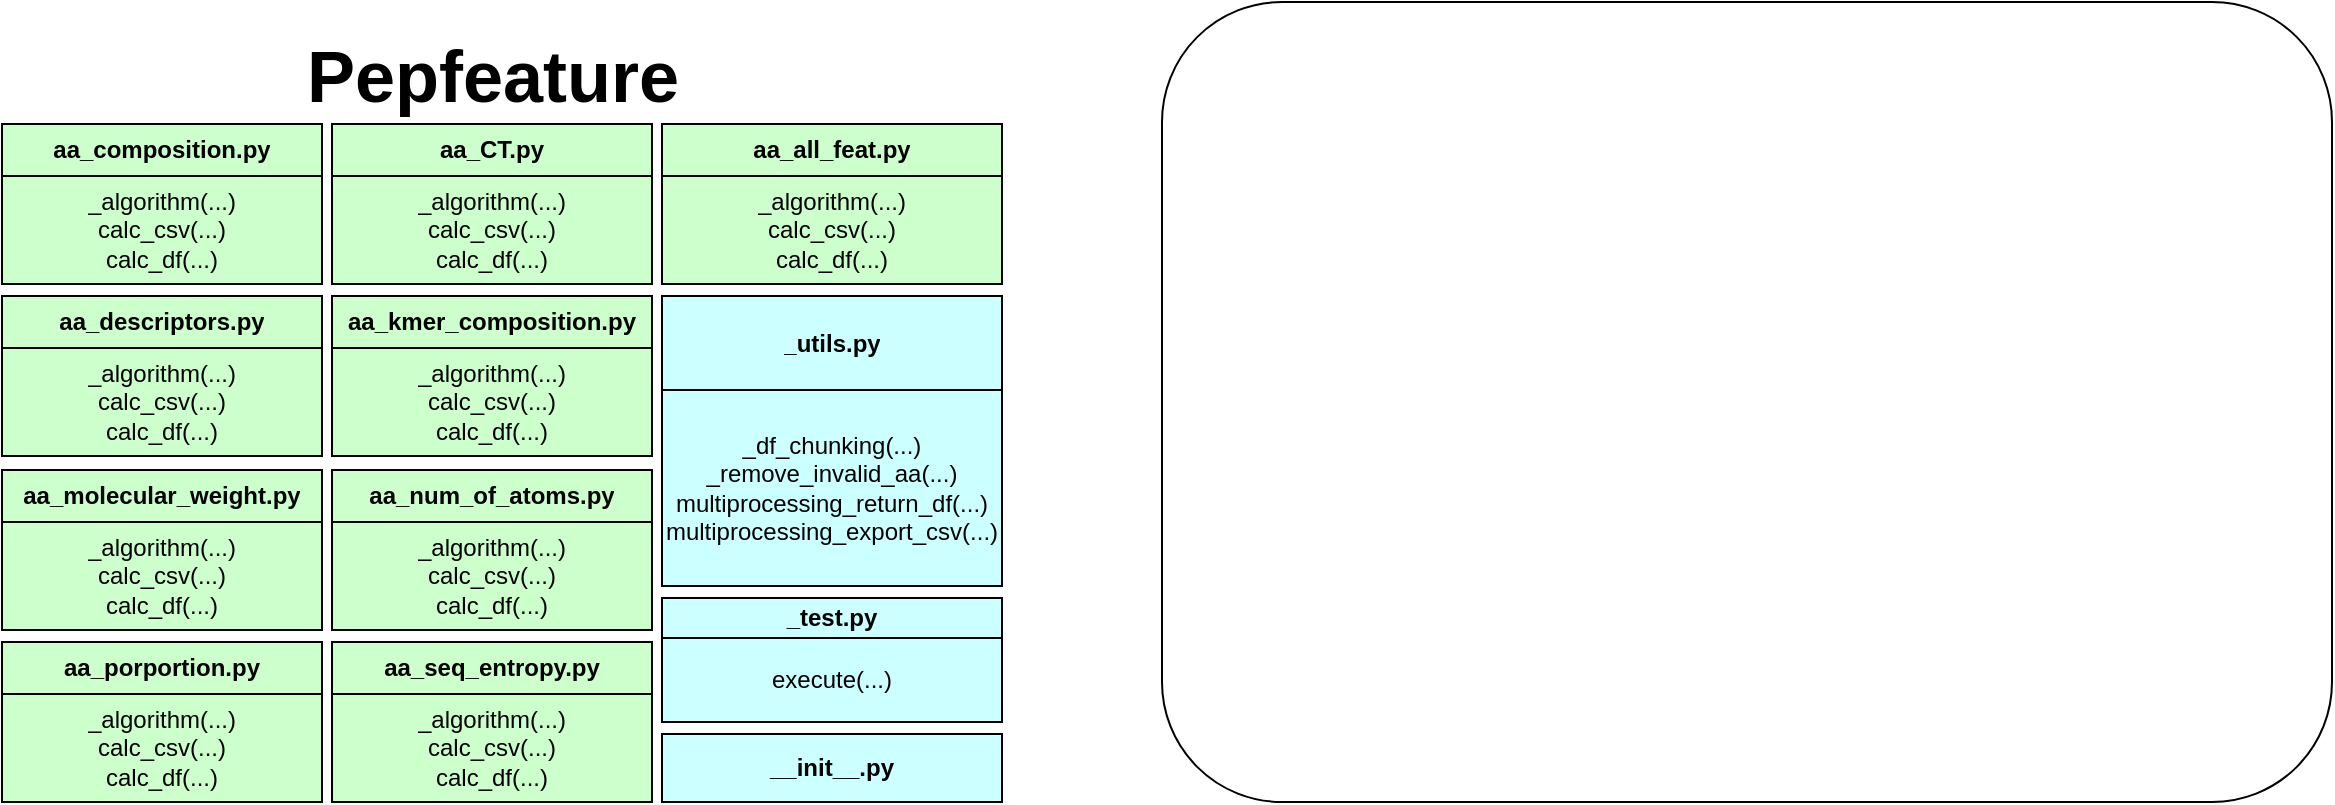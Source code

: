 <mxfile version="14.6.6" type="device" pages="3"><diagram id="pHwHAVKBLwY_TS_KgNLG" name="modules &amp; functions"><mxGraphModel dx="1038" dy="580" grid="1" gridSize="10" guides="1" tooltips="1" connect="1" arrows="1" fold="1" page="1" pageScale="1" pageWidth="850" pageHeight="1100" math="0" shadow="0"><root><mxCell id="0"/><mxCell id="1" parent="0"/><mxCell id="DJa1gVAaIkAfZosdGKEl-42" value="" style="shape=table;html=1;whiteSpace=wrap;startSize=0;container=1;collapsible=0;childLayout=tableLayout;fillColor=#CCFFCC;" parent="1" vertex="1"><mxGeometry x="20" y="285" width="160" height="80" as="geometry"/></mxCell><mxCell id="DJa1gVAaIkAfZosdGKEl-43" value="" style="shape=partialRectangle;html=1;whiteSpace=wrap;collapsible=0;dropTarget=0;pointerEvents=0;fillColor=none;top=0;left=0;bottom=0;right=0;points=[[0,0.5],[1,0.5]];portConstraint=eastwest;" parent="DJa1gVAaIkAfZosdGKEl-42" vertex="1"><mxGeometry width="160" height="26" as="geometry"/></mxCell><mxCell id="DJa1gVAaIkAfZosdGKEl-44" value="&lt;b&gt;aa_composition.py&lt;/b&gt;" style="shape=partialRectangle;html=1;whiteSpace=wrap;connectable=0;overflow=hidden;fillColor=none;top=0;left=0;bottom=0;right=0;" parent="DJa1gVAaIkAfZosdGKEl-43" vertex="1"><mxGeometry width="160" height="26" as="geometry"/></mxCell><mxCell id="DJa1gVAaIkAfZosdGKEl-45" value="" style="shape=partialRectangle;html=1;whiteSpace=wrap;collapsible=0;dropTarget=0;pointerEvents=0;fillColor=none;top=0;left=0;bottom=0;right=0;points=[[0,0.5],[1,0.5]];portConstraint=eastwest;" parent="DJa1gVAaIkAfZosdGKEl-42" vertex="1"><mxGeometry y="26" width="160" height="54" as="geometry"/></mxCell><mxCell id="DJa1gVAaIkAfZosdGKEl-46" value="_algorithm(...)&lt;br&gt;calc_csv(...)&lt;br&gt;calc_df(...)" style="shape=partialRectangle;html=1;whiteSpace=wrap;connectable=0;overflow=hidden;fillColor=none;top=0;left=0;bottom=0;right=0;" parent="DJa1gVAaIkAfZosdGKEl-45" vertex="1"><mxGeometry width="160" height="54" as="geometry"/></mxCell><mxCell id="DJa1gVAaIkAfZosdGKEl-58" value="" style="shape=table;html=1;whiteSpace=wrap;startSize=0;container=1;collapsible=0;childLayout=tableLayout;fillColor=#CCFFCC;" parent="1" vertex="1"><mxGeometry x="350" y="285" width="170" height="80" as="geometry"/></mxCell><mxCell id="DJa1gVAaIkAfZosdGKEl-59" value="" style="shape=partialRectangle;html=1;whiteSpace=wrap;collapsible=0;dropTarget=0;pointerEvents=0;fillColor=none;top=0;left=0;bottom=0;right=0;points=[[0,0.5],[1,0.5]];portConstraint=eastwest;" parent="DJa1gVAaIkAfZosdGKEl-58" vertex="1"><mxGeometry width="170" height="26" as="geometry"/></mxCell><mxCell id="DJa1gVAaIkAfZosdGKEl-60" value="&lt;b&gt;aa_all_feat.py&lt;/b&gt;" style="shape=partialRectangle;html=1;whiteSpace=wrap;connectable=0;overflow=hidden;fillColor=none;top=0;left=0;bottom=0;right=0;" parent="DJa1gVAaIkAfZosdGKEl-59" vertex="1"><mxGeometry width="170" height="26" as="geometry"/></mxCell><mxCell id="DJa1gVAaIkAfZosdGKEl-61" value="" style="shape=partialRectangle;html=1;whiteSpace=wrap;collapsible=0;dropTarget=0;pointerEvents=0;fillColor=none;top=0;left=0;bottom=0;right=0;points=[[0,0.5],[1,0.5]];portConstraint=eastwest;" parent="DJa1gVAaIkAfZosdGKEl-58" vertex="1"><mxGeometry y="26" width="170" height="54" as="geometry"/></mxCell><mxCell id="DJa1gVAaIkAfZosdGKEl-62" value="_algorithm(...)&lt;br&gt;calc_csv(...)&lt;br&gt;calc_df(...)" style="shape=partialRectangle;html=1;whiteSpace=wrap;connectable=0;overflow=hidden;fillColor=none;top=0;left=0;bottom=0;right=0;" parent="DJa1gVAaIkAfZosdGKEl-61" vertex="1"><mxGeometry width="170" height="54" as="geometry"/></mxCell><mxCell id="DJa1gVAaIkAfZosdGKEl-63" value="" style="shape=table;html=1;whiteSpace=wrap;startSize=0;container=1;collapsible=0;childLayout=tableLayout;fillColor=#CCFFCC;" parent="1" vertex="1"><mxGeometry x="185" y="285" width="160" height="80" as="geometry"/></mxCell><mxCell id="DJa1gVAaIkAfZosdGKEl-64" value="" style="shape=partialRectangle;html=1;whiteSpace=wrap;collapsible=0;dropTarget=0;pointerEvents=0;fillColor=none;top=0;left=0;bottom=0;right=0;points=[[0,0.5],[1,0.5]];portConstraint=eastwest;" parent="DJa1gVAaIkAfZosdGKEl-63" vertex="1"><mxGeometry width="160" height="26" as="geometry"/></mxCell><mxCell id="DJa1gVAaIkAfZosdGKEl-65" value="&lt;b&gt;aa_CT.py&lt;/b&gt;" style="shape=partialRectangle;html=1;whiteSpace=wrap;connectable=0;overflow=hidden;fillColor=none;top=0;left=0;bottom=0;right=0;" parent="DJa1gVAaIkAfZosdGKEl-64" vertex="1"><mxGeometry width="160" height="26" as="geometry"/></mxCell><mxCell id="DJa1gVAaIkAfZosdGKEl-66" value="" style="shape=partialRectangle;html=1;whiteSpace=wrap;collapsible=0;dropTarget=0;pointerEvents=0;fillColor=none;top=0;left=0;bottom=0;right=0;points=[[0,0.5],[1,0.5]];portConstraint=eastwest;" parent="DJa1gVAaIkAfZosdGKEl-63" vertex="1"><mxGeometry y="26" width="160" height="54" as="geometry"/></mxCell><mxCell id="DJa1gVAaIkAfZosdGKEl-67" value="_algorithm(...)&lt;br&gt;calc_csv(...)&lt;br&gt;calc_df(...)" style="shape=partialRectangle;html=1;whiteSpace=wrap;connectable=0;overflow=hidden;fillColor=none;top=0;left=0;bottom=0;right=0;" parent="DJa1gVAaIkAfZosdGKEl-66" vertex="1"><mxGeometry width="160" height="54" as="geometry"/></mxCell><mxCell id="DJa1gVAaIkAfZosdGKEl-68" value="" style="shape=table;html=1;whiteSpace=wrap;startSize=0;container=1;collapsible=0;childLayout=tableLayout;fillColor=#CCFFCC;" parent="1" vertex="1"><mxGeometry x="20" y="371" width="160" height="80" as="geometry"/></mxCell><mxCell id="DJa1gVAaIkAfZosdGKEl-69" value="" style="shape=partialRectangle;html=1;whiteSpace=wrap;collapsible=0;dropTarget=0;pointerEvents=0;fillColor=none;top=0;left=0;bottom=0;right=0;points=[[0,0.5],[1,0.5]];portConstraint=eastwest;" parent="DJa1gVAaIkAfZosdGKEl-68" vertex="1"><mxGeometry width="160" height="26" as="geometry"/></mxCell><mxCell id="DJa1gVAaIkAfZosdGKEl-70" value="&lt;b&gt;aa_descriptors.py&lt;/b&gt;" style="shape=partialRectangle;html=1;whiteSpace=wrap;connectable=0;overflow=hidden;fillColor=none;top=0;left=0;bottom=0;right=0;" parent="DJa1gVAaIkAfZosdGKEl-69" vertex="1"><mxGeometry width="160" height="26" as="geometry"/></mxCell><mxCell id="DJa1gVAaIkAfZosdGKEl-71" value="" style="shape=partialRectangle;html=1;whiteSpace=wrap;collapsible=0;dropTarget=0;pointerEvents=0;fillColor=none;top=0;left=0;bottom=0;right=0;points=[[0,0.5],[1,0.5]];portConstraint=eastwest;" parent="DJa1gVAaIkAfZosdGKEl-68" vertex="1"><mxGeometry y="26" width="160" height="54" as="geometry"/></mxCell><mxCell id="DJa1gVAaIkAfZosdGKEl-72" value="_algorithm(...)&lt;br&gt;calc_csv(...)&lt;br&gt;calc_df(...)" style="shape=partialRectangle;html=1;whiteSpace=wrap;connectable=0;overflow=hidden;fillColor=none;top=0;left=0;bottom=0;right=0;" parent="DJa1gVAaIkAfZosdGKEl-71" vertex="1"><mxGeometry width="160" height="54" as="geometry"/></mxCell><mxCell id="DJa1gVAaIkAfZosdGKEl-73" value="" style="shape=table;html=1;whiteSpace=wrap;startSize=0;container=1;collapsible=0;childLayout=tableLayout;fillColor=#CCFFCC;" parent="1" vertex="1"><mxGeometry x="185" y="371" width="160" height="80" as="geometry"/></mxCell><mxCell id="DJa1gVAaIkAfZosdGKEl-74" value="" style="shape=partialRectangle;html=1;whiteSpace=wrap;collapsible=0;dropTarget=0;pointerEvents=0;fillColor=none;top=0;left=0;bottom=0;right=0;points=[[0,0.5],[1,0.5]];portConstraint=eastwest;" parent="DJa1gVAaIkAfZosdGKEl-73" vertex="1"><mxGeometry width="160" height="26" as="geometry"/></mxCell><mxCell id="DJa1gVAaIkAfZosdGKEl-75" value="&lt;b&gt;aa_kmer_composition.py&lt;/b&gt;" style="shape=partialRectangle;html=1;whiteSpace=wrap;connectable=0;overflow=hidden;fillColor=none;top=0;left=0;bottom=0;right=0;" parent="DJa1gVAaIkAfZosdGKEl-74" vertex="1"><mxGeometry width="160" height="26" as="geometry"/></mxCell><mxCell id="DJa1gVAaIkAfZosdGKEl-76" value="" style="shape=partialRectangle;html=1;whiteSpace=wrap;collapsible=0;dropTarget=0;pointerEvents=0;fillColor=none;top=0;left=0;bottom=0;right=0;points=[[0,0.5],[1,0.5]];portConstraint=eastwest;" parent="DJa1gVAaIkAfZosdGKEl-73" vertex="1"><mxGeometry y="26" width="160" height="54" as="geometry"/></mxCell><mxCell id="DJa1gVAaIkAfZosdGKEl-77" value="_algorithm(...)&lt;br&gt;calc_csv(...)&lt;br&gt;calc_df(...)" style="shape=partialRectangle;html=1;whiteSpace=wrap;connectable=0;overflow=hidden;fillColor=none;top=0;left=0;bottom=0;right=0;" parent="DJa1gVAaIkAfZosdGKEl-76" vertex="1"><mxGeometry width="160" height="54" as="geometry"/></mxCell><mxCell id="DJa1gVAaIkAfZosdGKEl-78" value="" style="shape=table;html=1;whiteSpace=wrap;startSize=0;container=1;collapsible=0;childLayout=tableLayout;fillColor=#CCFFCC;" parent="1" vertex="1"><mxGeometry x="20" y="458" width="160" height="80" as="geometry"/></mxCell><mxCell id="DJa1gVAaIkAfZosdGKEl-79" value="" style="shape=partialRectangle;html=1;whiteSpace=wrap;collapsible=0;dropTarget=0;pointerEvents=0;fillColor=none;top=0;left=0;bottom=0;right=0;points=[[0,0.5],[1,0.5]];portConstraint=eastwest;" parent="DJa1gVAaIkAfZosdGKEl-78" vertex="1"><mxGeometry width="160" height="26" as="geometry"/></mxCell><mxCell id="DJa1gVAaIkAfZosdGKEl-80" value="&lt;b&gt;aa_molecular_weight.py&lt;/b&gt;" style="shape=partialRectangle;html=1;whiteSpace=wrap;connectable=0;overflow=hidden;fillColor=none;top=0;left=0;bottom=0;right=0;" parent="DJa1gVAaIkAfZosdGKEl-79" vertex="1"><mxGeometry width="160" height="26" as="geometry"/></mxCell><mxCell id="DJa1gVAaIkAfZosdGKEl-81" value="" style="shape=partialRectangle;html=1;whiteSpace=wrap;collapsible=0;dropTarget=0;pointerEvents=0;fillColor=none;top=0;left=0;bottom=0;right=0;points=[[0,0.5],[1,0.5]];portConstraint=eastwest;" parent="DJa1gVAaIkAfZosdGKEl-78" vertex="1"><mxGeometry y="26" width="160" height="54" as="geometry"/></mxCell><mxCell id="DJa1gVAaIkAfZosdGKEl-82" value="_algorithm(...)&lt;br&gt;calc_csv(...)&lt;br&gt;calc_df(...)" style="shape=partialRectangle;html=1;whiteSpace=wrap;connectable=0;overflow=hidden;fillColor=none;top=0;left=0;bottom=0;right=0;" parent="DJa1gVAaIkAfZosdGKEl-81" vertex="1"><mxGeometry width="160" height="54" as="geometry"/></mxCell><mxCell id="DJa1gVAaIkAfZosdGKEl-83" value="" style="shape=table;html=1;whiteSpace=wrap;startSize=0;container=1;collapsible=0;childLayout=tableLayout;fillColor=#CCFFCC;" parent="1" vertex="1"><mxGeometry x="185" y="458" width="160" height="80" as="geometry"/></mxCell><mxCell id="DJa1gVAaIkAfZosdGKEl-84" value="" style="shape=partialRectangle;html=1;whiteSpace=wrap;collapsible=0;dropTarget=0;pointerEvents=0;fillColor=none;top=0;left=0;bottom=0;right=0;points=[[0,0.5],[1,0.5]];portConstraint=eastwest;" parent="DJa1gVAaIkAfZosdGKEl-83" vertex="1"><mxGeometry width="160" height="26" as="geometry"/></mxCell><mxCell id="DJa1gVAaIkAfZosdGKEl-85" value="&lt;b&gt;aa_num_of_atoms.py&lt;/b&gt;" style="shape=partialRectangle;html=1;whiteSpace=wrap;connectable=0;overflow=hidden;fillColor=none;top=0;left=0;bottom=0;right=0;" parent="DJa1gVAaIkAfZosdGKEl-84" vertex="1"><mxGeometry width="160" height="26" as="geometry"/></mxCell><mxCell id="DJa1gVAaIkAfZosdGKEl-86" value="" style="shape=partialRectangle;html=1;whiteSpace=wrap;collapsible=0;dropTarget=0;pointerEvents=0;fillColor=none;top=0;left=0;bottom=0;right=0;points=[[0,0.5],[1,0.5]];portConstraint=eastwest;" parent="DJa1gVAaIkAfZosdGKEl-83" vertex="1"><mxGeometry y="26" width="160" height="54" as="geometry"/></mxCell><mxCell id="DJa1gVAaIkAfZosdGKEl-87" value="_algorithm(...)&lt;br&gt;calc_csv(...)&lt;br&gt;calc_df(...)" style="shape=partialRectangle;html=1;whiteSpace=wrap;connectable=0;overflow=hidden;fillColor=none;top=0;left=0;bottom=0;right=0;" parent="DJa1gVAaIkAfZosdGKEl-86" vertex="1"><mxGeometry width="160" height="54" as="geometry"/></mxCell><mxCell id="DJa1gVAaIkAfZosdGKEl-98" value="" style="shape=table;html=1;whiteSpace=wrap;startSize=0;container=1;collapsible=0;childLayout=tableLayout;fillColor=#CCFFCC;" parent="1" vertex="1"><mxGeometry x="20" y="544" width="160" height="80" as="geometry"/></mxCell><mxCell id="DJa1gVAaIkAfZosdGKEl-99" value="" style="shape=partialRectangle;html=1;whiteSpace=wrap;collapsible=0;dropTarget=0;pointerEvents=0;fillColor=none;top=0;left=0;bottom=0;right=0;points=[[0,0.5],[1,0.5]];portConstraint=eastwest;" parent="DJa1gVAaIkAfZosdGKEl-98" vertex="1"><mxGeometry width="160" height="26" as="geometry"/></mxCell><mxCell id="DJa1gVAaIkAfZosdGKEl-100" value="&lt;b&gt;aa_porportion.py&lt;/b&gt;" style="shape=partialRectangle;html=1;whiteSpace=wrap;connectable=0;overflow=hidden;fillColor=none;top=0;left=0;bottom=0;right=0;" parent="DJa1gVAaIkAfZosdGKEl-99" vertex="1"><mxGeometry width="160" height="26" as="geometry"/></mxCell><mxCell id="DJa1gVAaIkAfZosdGKEl-101" value="" style="shape=partialRectangle;html=1;whiteSpace=wrap;collapsible=0;dropTarget=0;pointerEvents=0;fillColor=none;top=0;left=0;bottom=0;right=0;points=[[0,0.5],[1,0.5]];portConstraint=eastwest;" parent="DJa1gVAaIkAfZosdGKEl-98" vertex="1"><mxGeometry y="26" width="160" height="54" as="geometry"/></mxCell><mxCell id="DJa1gVAaIkAfZosdGKEl-102" value="_algorithm(...)&lt;br&gt;calc_csv(...)&lt;br&gt;calc_df(...)" style="shape=partialRectangle;html=1;whiteSpace=wrap;connectable=0;overflow=hidden;fillColor=none;top=0;left=0;bottom=0;right=0;" parent="DJa1gVAaIkAfZosdGKEl-101" vertex="1"><mxGeometry width="160" height="54" as="geometry"/></mxCell><mxCell id="DJa1gVAaIkAfZosdGKEl-103" value="" style="shape=table;html=1;whiteSpace=wrap;startSize=0;container=1;collapsible=0;childLayout=tableLayout;fillColor=#CCFFCC;" parent="1" vertex="1"><mxGeometry x="185" y="544" width="160" height="80" as="geometry"/></mxCell><mxCell id="DJa1gVAaIkAfZosdGKEl-104" value="" style="shape=partialRectangle;html=1;whiteSpace=wrap;collapsible=0;dropTarget=0;pointerEvents=0;fillColor=none;top=0;left=0;bottom=0;right=0;points=[[0,0.5],[1,0.5]];portConstraint=eastwest;" parent="DJa1gVAaIkAfZosdGKEl-103" vertex="1"><mxGeometry width="160" height="26" as="geometry"/></mxCell><mxCell id="DJa1gVAaIkAfZosdGKEl-105" value="&lt;b&gt;aa_seq_entropy.py&lt;/b&gt;" style="shape=partialRectangle;html=1;whiteSpace=wrap;connectable=0;overflow=hidden;fillColor=none;top=0;left=0;bottom=0;right=0;" parent="DJa1gVAaIkAfZosdGKEl-104" vertex="1"><mxGeometry width="160" height="26" as="geometry"/></mxCell><mxCell id="DJa1gVAaIkAfZosdGKEl-106" value="" style="shape=partialRectangle;html=1;whiteSpace=wrap;collapsible=0;dropTarget=0;pointerEvents=0;fillColor=none;top=0;left=0;bottom=0;right=0;points=[[0,0.5],[1,0.5]];portConstraint=eastwest;" parent="DJa1gVAaIkAfZosdGKEl-103" vertex="1"><mxGeometry y="26" width="160" height="54" as="geometry"/></mxCell><mxCell id="DJa1gVAaIkAfZosdGKEl-107" value="_algorithm(...)&lt;br&gt;calc_csv(...)&lt;br&gt;calc_df(...)" style="shape=partialRectangle;html=1;whiteSpace=wrap;connectable=0;overflow=hidden;fillColor=none;top=0;left=0;bottom=0;right=0;" parent="DJa1gVAaIkAfZosdGKEl-106" vertex="1"><mxGeometry width="160" height="54" as="geometry"/></mxCell><mxCell id="DJa1gVAaIkAfZosdGKEl-108" value="" style="shape=table;html=1;whiteSpace=wrap;startSize=0;container=1;collapsible=0;childLayout=tableLayout;fillColor=#CCFFFF;" parent="1" vertex="1"><mxGeometry x="350" y="371" width="170" height="145" as="geometry"/></mxCell><mxCell id="DJa1gVAaIkAfZosdGKEl-109" value="" style="shape=partialRectangle;html=1;whiteSpace=wrap;collapsible=0;dropTarget=0;pointerEvents=0;fillColor=none;top=0;left=0;bottom=0;right=0;points=[[0,0.5],[1,0.5]];portConstraint=eastwest;" parent="DJa1gVAaIkAfZosdGKEl-108" vertex="1"><mxGeometry width="170" height="47" as="geometry"/></mxCell><mxCell id="DJa1gVAaIkAfZosdGKEl-110" value="&lt;b&gt;_utils.py&lt;/b&gt;" style="shape=partialRectangle;html=1;whiteSpace=wrap;connectable=0;overflow=hidden;fillColor=none;top=0;left=0;bottom=0;right=0;" parent="DJa1gVAaIkAfZosdGKEl-109" vertex="1"><mxGeometry width="170" height="47" as="geometry"/></mxCell><mxCell id="DJa1gVAaIkAfZosdGKEl-111" value="" style="shape=partialRectangle;html=1;whiteSpace=wrap;collapsible=0;dropTarget=0;pointerEvents=0;fillColor=none;top=0;left=0;bottom=0;right=0;points=[[0,0.5],[1,0.5]];portConstraint=eastwest;" parent="DJa1gVAaIkAfZosdGKEl-108" vertex="1"><mxGeometry y="47" width="170" height="98" as="geometry"/></mxCell><mxCell id="DJa1gVAaIkAfZosdGKEl-112" value="_df_chunking(...)&lt;br&gt;_remove_invalid_aa(...)&lt;br&gt;multiprocessing_return_df(...)&lt;br&gt;multiprocessing_export_csv(...)" style="shape=partialRectangle;html=1;whiteSpace=wrap;connectable=0;overflow=hidden;fillColor=none;top=0;left=0;bottom=0;right=0;" parent="DJa1gVAaIkAfZosdGKEl-111" vertex="1"><mxGeometry width="170" height="98" as="geometry"/></mxCell><mxCell id="DJa1gVAaIkAfZosdGKEl-113" value="" style="shape=table;html=1;whiteSpace=wrap;startSize=0;container=1;collapsible=0;childLayout=tableLayout;fillColor=#CCFFFF;" parent="1" vertex="1"><mxGeometry x="350" y="522" width="170" height="62" as="geometry"/></mxCell><mxCell id="DJa1gVAaIkAfZosdGKEl-114" value="" style="shape=partialRectangle;html=1;whiteSpace=wrap;collapsible=0;dropTarget=0;pointerEvents=0;fillColor=none;top=0;left=0;bottom=0;right=0;points=[[0,0.5],[1,0.5]];portConstraint=eastwest;" parent="DJa1gVAaIkAfZosdGKEl-113" vertex="1"><mxGeometry width="170" height="20" as="geometry"/></mxCell><mxCell id="DJa1gVAaIkAfZosdGKEl-115" value="&lt;b&gt;_test.py&lt;/b&gt;" style="shape=partialRectangle;html=1;whiteSpace=wrap;connectable=0;overflow=hidden;fillColor=none;top=0;left=0;bottom=0;right=0;" parent="DJa1gVAaIkAfZosdGKEl-114" vertex="1"><mxGeometry width="170" height="20" as="geometry"/></mxCell><mxCell id="DJa1gVAaIkAfZosdGKEl-116" value="" style="shape=partialRectangle;html=1;whiteSpace=wrap;collapsible=0;dropTarget=0;pointerEvents=0;fillColor=none;top=0;left=0;bottom=0;right=0;points=[[0,0.5],[1,0.5]];portConstraint=eastwest;" parent="DJa1gVAaIkAfZosdGKEl-113" vertex="1"><mxGeometry y="20" width="170" height="42" as="geometry"/></mxCell><mxCell id="DJa1gVAaIkAfZosdGKEl-117" value="execute(...)" style="shape=partialRectangle;html=1;whiteSpace=wrap;connectable=0;overflow=hidden;fillColor=none;top=0;left=0;bottom=0;right=0;" parent="DJa1gVAaIkAfZosdGKEl-116" vertex="1"><mxGeometry width="170" height="42" as="geometry"/></mxCell><mxCell id="DJa1gVAaIkAfZosdGKEl-118" value="&lt;b&gt;__init__.py&lt;/b&gt;" style="rounded=0;whiteSpace=wrap;html=1;fillColor=#CCFFFF;" parent="1" vertex="1"><mxGeometry x="350" y="590" width="170" height="34" as="geometry"/></mxCell><mxCell id="DJa1gVAaIkAfZosdGKEl-120" value="" style="rounded=1;whiteSpace=wrap;html=1;fillColor=none;" parent="1" vertex="1"><mxGeometry x="600" y="224" width="585" height="400" as="geometry"/></mxCell><mxCell id="DJa1gVAaIkAfZosdGKEl-121" value="&lt;b&gt;&lt;font style=&quot;font-size: 36px&quot;&gt;Pepfeature&lt;/font&gt;&lt;/b&gt;" style="text;html=1;align=center;verticalAlign=middle;resizable=0;points=[];autosize=1;strokeColor=none;fontSize=30;" parent="1" vertex="1"><mxGeometry x="165" y="246" width="200" height="30" as="geometry"/></mxCell></root></mxGraphModel></diagram><diagram id="aYTTOR77Tq4tIj-Ce_t-" name="wrapper"><mxGraphModel dx="1038" dy="1680" grid="1" gridSize="10" guides="1" tooltips="1" connect="1" arrows="1" fold="1" page="1" pageScale="1" pageWidth="850" pageHeight="1100" math="0" shadow="0"><root><mxCell id="v_8jLkdDdwklEzMcM2aZ-0"/><mxCell id="v_8jLkdDdwklEzMcM2aZ-1" parent="v_8jLkdDdwklEzMcM2aZ-0"/><mxCell id="67UKoH-67E-pt2AfYGb9-0" value="" style="shape=table;html=1;whiteSpace=wrap;startSize=0;container=1;collapsible=0;childLayout=tableLayout;fillColor=#CCFFFF;" parent="v_8jLkdDdwklEzMcM2aZ-1" vertex="1"><mxGeometry x="425" y="-520" width="230" height="165" as="geometry"/></mxCell><mxCell id="67UKoH-67E-pt2AfYGb9-1" value="" style="shape=partialRectangle;html=1;whiteSpace=wrap;collapsible=0;dropTarget=0;pointerEvents=0;fillColor=none;top=0;left=0;bottom=0;right=0;points=[[0,0.5],[1,0.5]];portConstraint=eastwest;" parent="67UKoH-67E-pt2AfYGb9-0" vertex="1"><mxGeometry width="230" height="30" as="geometry"/></mxCell><mxCell id="67UKoH-67E-pt2AfYGb9-2" value="&lt;b&gt;_utils.py&lt;/b&gt;" style="shape=partialRectangle;html=1;whiteSpace=wrap;connectable=0;overflow=hidden;fillColor=none;top=0;left=0;bottom=0;right=0;" parent="67UKoH-67E-pt2AfYGb9-1" vertex="1"><mxGeometry width="230" height="30" as="geometry"/></mxCell><mxCell id="67UKoH-67E-pt2AfYGb9-3" value="" style="shape=partialRectangle;html=1;whiteSpace=wrap;collapsible=0;dropTarget=0;pointerEvents=0;fillColor=none;top=0;left=0;bottom=0;right=0;points=[[0,0.5],[1,0.5]];portConstraint=eastwest;" parent="67UKoH-67E-pt2AfYGb9-0" vertex="1"><mxGeometry y="30" width="230" height="135" as="geometry"/></mxCell><mxCell id="67UKoH-67E-pt2AfYGb9-4" value="def calculate_export_csv(... function)&lt;br&gt;&lt;br&gt;def calculate_return_df(... function)" style="shape=partialRectangle;html=1;whiteSpace=wrap;connectable=0;overflow=hidden;fillColor=none;top=0;left=0;bottom=0;right=0;" parent="67UKoH-67E-pt2AfYGb9-3" vertex="1"><mxGeometry width="230" height="135" as="geometry"/></mxCell><mxCell id="67UKoH-67E-pt2AfYGb9-5" value="Wraps" style="shape=flexArrow;endArrow=classic;html=1;width=1.143;endSize=4.097;endWidth=7.918;fillColor=#000000;" parent="v_8jLkdDdwklEzMcM2aZ-1" edge="1"><mxGeometry width="50" height="50" relative="1" as="geometry"><mxPoint x="280" y="330" as="sourcePoint"/><mxPoint x="415" y="330" as="targetPoint"/></mxGeometry></mxCell><mxCell id="67UKoH-67E-pt2AfYGb9-8" value="Wraps" style="shape=flexArrow;endArrow=classic;html=1;width=1.143;endSize=4.097;endWidth=7.918;fillColor=#000000;" parent="v_8jLkdDdwklEzMcM2aZ-1" edge="1"><mxGeometry x="1" y="14" width="50" height="50" relative="1" as="geometry"><mxPoint x="120" y="320" as="sourcePoint"/><mxPoint x="80" y="390" as="targetPoint"/><mxPoint x="-2" y="3" as="offset"/></mxGeometry></mxCell><mxCell id="67UKoH-67E-pt2AfYGb9-11" value="def calc_csv" style="shape=internalStorage;whiteSpace=wrap;html=1;backgroundOutline=1;fillColor=none;dx=0;dy=20;align=left;" parent="v_8jLkdDdwklEzMcM2aZ-1" vertex="1"><mxGeometry x="240" y="310" width="320" height="80" as="geometry"/></mxCell><mxCell id="ETiOiEIdcabquFmVUqkr-0" value="" style="shape=table;html=1;whiteSpace=wrap;startSize=0;container=1;collapsible=0;childLayout=tableLayout;fillColor=#CCFFCC;" parent="v_8jLkdDdwklEzMcM2aZ-1" vertex="1"><mxGeometry x="20" y="-213" width="420" height="230" as="geometry"/></mxCell><mxCell id="ETiOiEIdcabquFmVUqkr-1" value="" style="shape=partialRectangle;html=1;whiteSpace=wrap;collapsible=0;dropTarget=0;pointerEvents=0;fillColor=none;top=0;left=0;bottom=0;right=0;points=[[0,0.5],[1,0.5]];portConstraint=eastwest;" parent="ETiOiEIdcabquFmVUqkr-0" vertex="1"><mxGeometry width="420" height="25" as="geometry"/></mxCell><mxCell id="ETiOiEIdcabquFmVUqkr-2" value="&lt;b&gt;aa_{...}.py&lt;/b&gt;" style="shape=partialRectangle;html=1;whiteSpace=wrap;connectable=0;overflow=hidden;fillColor=none;top=0;left=0;bottom=0;right=0;" parent="ETiOiEIdcabquFmVUqkr-1" vertex="1"><mxGeometry width="420" height="25" as="geometry"/></mxCell><mxCell id="ETiOiEIdcabquFmVUqkr-3" value="" style="shape=partialRectangle;html=1;whiteSpace=wrap;collapsible=0;dropTarget=0;pointerEvents=0;fillColor=none;top=0;left=0;bottom=0;right=0;points=[[0,0.5],[1,0.5]];portConstraint=eastwest;" parent="ETiOiEIdcabquFmVUqkr-0" vertex="1"><mxGeometry y="25" width="420" height="205" as="geometry"/></mxCell><mxCell id="ETiOiEIdcabquFmVUqkr-4" value="&lt;br&gt;from pepfeature import _utils&lt;br&gt;&lt;br&gt;def&amp;nbsp;&lt;b&gt;&lt;font color=&quot;#0000ff&quot;&gt;_algorithm&lt;/font&gt;&lt;/b&gt;(...):&lt;br&gt;&lt;blockquote style=&quot;margin: 0 0 0 40px ; border: none ; padding: 0px&quot;&gt;#Calculate feature and in the case of aa_all_feat.py, features.&lt;/blockquote&gt;&lt;br&gt;&lt;br&gt;def calc_csv(...):&lt;br&gt;&lt;blockquote style=&quot;margin: 0 0 0 40px ; border: none ; padding: 0px&quot;&gt;_utils.calculate_export_csv(...&amp;nbsp;&lt;b style=&quot;color: rgb(255 , 102 , 255)&quot;&gt;function&lt;/b&gt;&lt;b&gt;= &lt;font color=&quot;#0000ff&quot;&gt;_algorithm&lt;/font&gt;&lt;/b&gt;)&lt;/blockquote&gt;&lt;br&gt;&lt;br&gt;def calc_df(...):&lt;br&gt;&lt;blockquote style=&quot;margin: 0 0 0 40px ; border: none ; padding: 0px&quot;&gt;&lt;i&gt;return &lt;/i&gt;_utils.calculate_return_df(...&amp;nbsp;&lt;b style=&quot;color: rgb(255 , 102 , 255)&quot;&gt;function&lt;/b&gt;&lt;b&gt;=&amp;nbsp;&lt;/b&gt;&lt;b&gt;&lt;font color=&quot;#0000ff&quot;&gt;_algorithm&lt;/font&gt;&lt;/b&gt;)&lt;br&gt;&lt;/blockquote&gt;&lt;blockquote style=&quot;margin: 0 0 0 40px ; border: none ; padding: 0px&quot;&gt;&lt;br&gt;&lt;/blockquote&gt;" style="shape=partialRectangle;html=1;whiteSpace=wrap;connectable=0;overflow=hidden;fillColor=none;top=0;left=0;bottom=0;right=0;align=left;" parent="ETiOiEIdcabquFmVUqkr-3" vertex="1"><mxGeometry width="420" height="205" as="geometry"/></mxCell><mxCell id="fvRr3YIjOG7Cz6I0EODw-0" value="" style="shape=table;html=1;whiteSpace=wrap;startSize=0;container=1;collapsible=0;childLayout=tableLayout;fillColor=#CCFFFF;" parent="v_8jLkdDdwklEzMcM2aZ-1" vertex="1"><mxGeometry x="460" y="-218" width="420" height="240" as="geometry"/></mxCell><mxCell id="fvRr3YIjOG7Cz6I0EODw-1" value="" style="shape=partialRectangle;html=1;whiteSpace=wrap;collapsible=0;dropTarget=0;pointerEvents=0;fillColor=none;top=0;left=0;bottom=0;right=0;points=[[0,0.5],[1,0.5]];portConstraint=eastwest;" parent="fvRr3YIjOG7Cz6I0EODw-0" vertex="1"><mxGeometry width="420" height="27" as="geometry"/></mxCell><mxCell id="fvRr3YIjOG7Cz6I0EODw-2" value="&lt;b&gt;_utils.py&lt;/b&gt;" style="shape=partialRectangle;html=1;whiteSpace=wrap;connectable=0;overflow=hidden;fillColor=none;top=0;left=0;bottom=0;right=0;" parent="fvRr3YIjOG7Cz6I0EODw-1" vertex="1"><mxGeometry width="420" height="27" as="geometry"/></mxCell><mxCell id="fvRr3YIjOG7Cz6I0EODw-3" value="" style="shape=partialRectangle;html=1;whiteSpace=wrap;collapsible=0;dropTarget=0;pointerEvents=0;fillColor=none;top=0;left=0;bottom=0;right=0;points=[[0,0.5],[1,0.5]];portConstraint=eastwest;" parent="fvRr3YIjOG7Cz6I0EODw-0" vertex="1"><mxGeometry y="27" width="420" height="213" as="geometry"/></mxCell><mxCell id="fvRr3YIjOG7Cz6I0EODw-4" value="&lt;br&gt;import pepfeature&lt;br&gt;&lt;br&gt;&lt;span style=&quot;text-align: center&quot;&gt;def calculate_export_csv(...&amp;nbsp;&lt;/span&gt;&lt;b style=&quot;color: rgb(255 , 102 , 255)&quot;&gt;function&lt;/b&gt;&lt;span style=&quot;text-align: center&quot;&gt;)&lt;br&gt;&lt;/span&gt;&lt;blockquote style=&quot;margin: 0 0 0 40px ; border: none ; padding: 0px&quot;&gt;&lt;i&gt;#calling the function and exporting its return as a csv&lt;/i&gt;&lt;br&gt;&lt;/blockquote&gt;&lt;blockquote style=&quot;margin: 0 0 0 40px ; border: none ; padding: 0px&quot;&gt;&lt;b style=&quot;color: rgb(255 , 102 , 255)&quot;&gt;function&lt;/b&gt;&lt;span&gt;(...).to_csv()&amp;nbsp;&lt;/span&gt;&lt;/blockquote&gt;&lt;blockquote style=&quot;margin: 0 0 0 40px ; border: none ; padding: 0px&quot;&gt;&lt;br&gt;&lt;/blockquote&gt;&lt;br&gt;&lt;br&gt;&lt;span style=&quot;text-align: center&quot;&gt;def calculate_return_df(...&amp;nbsp;&lt;/span&gt;&lt;b style=&quot;color: rgb(255 , 102 , 255)&quot;&gt;function&lt;/b&gt;&lt;span style=&quot;text-align: center&quot;&gt;)&lt;br&gt;&lt;/span&gt;&lt;blockquote style=&quot;margin: 0 0 0 40px ; border: none ; padding: 0px&quot;&gt;&lt;i&gt;#calling the function and returning the dataframe produced&lt;/i&gt;&lt;br&gt;&lt;/blockquote&gt;&lt;blockquote style=&quot;margin: 0 0 0 40px ; border: none ; padding: 0px&quot;&gt;return &lt;font color=&quot;#ff66ff&quot;&gt;&lt;b&gt;function&lt;/b&gt;&lt;/font&gt;(...)&lt;br&gt;&lt;/blockquote&gt;&lt;br&gt;&lt;blockquote style=&quot;margin: 0 0 0 40px ; border: none ; padding: 0px&quot;&gt;&lt;br&gt;&lt;/blockquote&gt;" style="shape=partialRectangle;html=1;whiteSpace=wrap;connectable=0;overflow=hidden;fillColor=none;top=0;left=0;bottom=0;right=0;align=left;" parent="fvRr3YIjOG7Cz6I0EODw-3" vertex="1"><mxGeometry width="420" height="213" as="geometry"/></mxCell></root></mxGraphModel></diagram><diagram id="UKuTb4Q-A9j1DOqh1Xd3" name="Page-3"><mxGraphModel dx="1038" dy="580" grid="1" gridSize="10" guides="1" tooltips="1" connect="1" arrows="1" fold="1" page="1" pageScale="1" pageWidth="850" pageHeight="1100" math="0" shadow="0"><root><mxCell id="0Dop4GCc2sC4oKL47Ts--0"/><mxCell id="0Dop4GCc2sC4oKL47Ts--1" parent="0Dop4GCc2sC4oKL47Ts--0"/><mxCell id="0Dop4GCc2sC4oKL47Ts--2" style="edgeStyle=orthogonalEdgeStyle;rounded=0;orthogonalLoop=1;jettySize=auto;html=1;exitX=0.5;exitY=1;exitDx=0;exitDy=0;entryX=0.5;entryY=0;entryDx=0;entryDy=0;" edge="1" parent="0Dop4GCc2sC4oKL47Ts--1" source="0Dop4GCc2sC4oKL47Ts--3" target="0Dop4GCc2sC4oKL47Ts--5"><mxGeometry relative="1" as="geometry"/></mxCell><mxCell id="0Dop4GCc2sC4oKL47Ts--3" value="&lt;span&gt;Press &quot;Start&quot; Button on GUI&lt;/span&gt;" style="rounded=1;whiteSpace=wrap;html=1;arcSize=50;" vertex="1" parent="0Dop4GCc2sC4oKL47Ts--1"><mxGeometry x="257" y="10" width="180" height="30" as="geometry"/></mxCell><mxCell id="0Dop4GCc2sC4oKL47Ts--4" style="edgeStyle=orthogonalEdgeStyle;rounded=0;orthogonalLoop=1;jettySize=auto;html=1;exitX=0.5;exitY=1;exitDx=0;exitDy=0;entryX=0.5;entryY=0;entryDx=0;entryDy=0;" edge="1" parent="0Dop4GCc2sC4oKL47Ts--1" source="0Dop4GCc2sC4oKL47Ts--5" target="0Dop4GCc2sC4oKL47Ts--15"><mxGeometry relative="1" as="geometry"/></mxCell><mxCell id="0Dop4GCc2sC4oKL47Ts--5" value="&lt;span&gt;SSH into HortonWorks sandbox @maria_dev&lt;/span&gt;" style="rounded=0;whiteSpace=wrap;html=1;" vertex="1" parent="0Dop4GCc2sC4oKL47Ts--1"><mxGeometry x="240" y="63" width="220" height="30" as="geometry"/></mxCell><mxCell id="0Dop4GCc2sC4oKL47Ts--6" style="edgeStyle=orthogonalEdgeStyle;rounded=0;orthogonalLoop=1;jettySize=auto;html=1;exitX=0.5;exitY=1;exitDx=0;exitDy=0;entryX=0.5;entryY=0;entryDx=0;entryDy=0;" edge="1" parent="0Dop4GCc2sC4oKL47Ts--1" source="0Dop4GCc2sC4oKL47Ts--7" target="0Dop4GCc2sC4oKL47Ts--13"><mxGeometry relative="1" as="geometry"/></mxCell><mxCell id="0Dop4GCc2sC4oKL47Ts--7" value="Download &lt;b&gt;u.data&lt;/b&gt; from github and storing onto HDFS cluster location:&amp;nbsp;&lt;i&gt;hdfs:///user/maria_dev/ml-100k&lt;/i&gt;" style="rounded=0;whiteSpace=wrap;html=1;" vertex="1" parent="0Dop4GCc2sC4oKL47Ts--1"><mxGeometry x="240" y="179" width="220" height="60" as="geometry"/></mxCell><mxCell id="0Dop4GCc2sC4oKL47Ts--8" style="edgeStyle=orthogonalEdgeStyle;rounded=0;orthogonalLoop=1;jettySize=auto;html=1;exitX=0.5;exitY=1;exitDx=0;exitDy=0;entryX=0.535;entryY=-0.008;entryDx=0;entryDy=0;entryPerimeter=0;" edge="1" parent="0Dop4GCc2sC4oKL47Ts--1" source="0Dop4GCc2sC4oKL47Ts--9" target="0Dop4GCc2sC4oKL47Ts--11"><mxGeometry relative="1" as="geometry"/></mxCell><mxCell id="0Dop4GCc2sC4oKL47Ts--9" value="Download&amp;nbsp;&lt;b&gt;u.item&lt;/b&gt;&amp;nbsp;from github and storing onto centOS local location:&amp;nbsp;&lt;i&gt;'&lt;/i&gt;&lt;span&gt;&lt;i&gt;/home/maria_dev/ml-100k'&lt;/i&gt;&lt;br&gt;&lt;/span&gt;" style="rounded=0;whiteSpace=wrap;html=1;" vertex="1" parent="0Dop4GCc2sC4oKL47Ts--1"><mxGeometry x="240" y="303" width="220" height="61" as="geometry"/></mxCell><mxCell id="0Dop4GCc2sC4oKL47Ts--10" style="edgeStyle=orthogonalEdgeStyle;rounded=0;orthogonalLoop=1;jettySize=auto;html=1;exitX=0.5;exitY=1;exitDx=0;exitDy=0;entryX=0.5;entryY=0;entryDx=0;entryDy=0;" edge="1" parent="0Dop4GCc2sC4oKL47Ts--1" source="0Dop4GCc2sC4oKL47Ts--11" target="0Dop4GCc2sC4oKL47Ts--17"><mxGeometry relative="1" as="geometry"><mxPoint x="347" y="496" as="targetPoint"/></mxGeometry></mxCell><mxCell id="0Dop4GCc2sC4oKL47Ts--11" value="Download the Python Spark scripts for github (&lt;b&gt;LowestRatedMovie.py, LowestRatedPopularMovie.py, PopularMovie.py&lt;/b&gt;) and storing onto centOS local location:&amp;nbsp;&lt;i&gt;'&lt;/i&gt;&lt;i&gt;/home/maria_dev&lt;/i&gt;" style="rounded=0;whiteSpace=wrap;html=1;" vertex="1" parent="0Dop4GCc2sC4oKL47Ts--1"><mxGeometry x="212" y="379" width="270" height="100" as="geometry"/></mxCell><mxCell id="0Dop4GCc2sC4oKL47Ts--12" style="edgeStyle=orthogonalEdgeStyle;rounded=0;orthogonalLoop=1;jettySize=auto;html=1;exitX=0.5;exitY=1;exitDx=0;exitDy=0;entryX=0.5;entryY=0;entryDx=0;entryDy=0;" edge="1" parent="0Dop4GCc2sC4oKL47Ts--1" source="0Dop4GCc2sC4oKL47Ts--13" target="0Dop4GCc2sC4oKL47Ts--9"><mxGeometry relative="1" as="geometry"/></mxCell><mxCell id="0Dop4GCc2sC4oKL47Ts--13" value="Create directory&amp;nbsp;&lt;b&gt;'ml-100k'&lt;/b&gt; in centOS local location:&amp;nbsp;&lt;i&gt;'&lt;/i&gt;&lt;span&gt;&lt;i&gt;/home/maria_dev'&lt;/i&gt;&lt;br&gt;&lt;/span&gt;" style="rounded=0;whiteSpace=wrap;html=1;" vertex="1" parent="0Dop4GCc2sC4oKL47Ts--1"><mxGeometry x="240" y="253" width="220" height="31" as="geometry"/></mxCell><mxCell id="0Dop4GCc2sC4oKL47Ts--14" style="edgeStyle=orthogonalEdgeStyle;rounded=0;orthogonalLoop=1;jettySize=auto;html=1;exitX=0.5;exitY=1;exitDx=0;exitDy=0;" edge="1" parent="0Dop4GCc2sC4oKL47Ts--1" source="0Dop4GCc2sC4oKL47Ts--15" target="0Dop4GCc2sC4oKL47Ts--7"><mxGeometry relative="1" as="geometry"/></mxCell><mxCell id="0Dop4GCc2sC4oKL47Ts--15" value="Create directory&amp;nbsp;&lt;b&gt;'ml-100k'&lt;/b&gt; in HDFS cluster location:&amp;nbsp;&lt;i&gt;hdfs:///user/maria_dev&lt;/i&gt;&lt;span&gt;&lt;br&gt;&lt;/span&gt;" style="rounded=0;whiteSpace=wrap;html=1;" vertex="1" parent="0Dop4GCc2sC4oKL47Ts--1"><mxGeometry x="240" y="108" width="220" height="51" as="geometry"/></mxCell><mxCell id="0Dop4GCc2sC4oKL47Ts--16" style="edgeStyle=orthogonalEdgeStyle;rounded=0;orthogonalLoop=1;jettySize=auto;html=1;exitX=0.5;exitY=1;exitDx=0;exitDy=0;entryX=0.5;entryY=0;entryDx=0;entryDy=0;" edge="1" parent="0Dop4GCc2sC4oKL47Ts--1" source="0Dop4GCc2sC4oKL47Ts--17" target="0Dop4GCc2sC4oKL47Ts--18"><mxGeometry relative="1" as="geometry"/></mxCell><mxCell id="0Dop4GCc2sC4oKL47Ts--17" value="Output process sucess to user" style="shape=parallelogram;perimeter=parallelogramPerimeter;whiteSpace=wrap;html=1;fixedSize=1;" vertex="1" parent="0Dop4GCc2sC4oKL47Ts--1"><mxGeometry x="202" y="500" width="290" height="20" as="geometry"/></mxCell><mxCell id="0Dop4GCc2sC4oKL47Ts--18" value="End" style="rounded=1;whiteSpace=wrap;html=1;arcSize=50;" vertex="1" parent="0Dop4GCc2sC4oKL47Ts--1"><mxGeometry x="317" y="540" width="60" height="30" as="geometry"/></mxCell></root></mxGraphModel></diagram></mxfile>